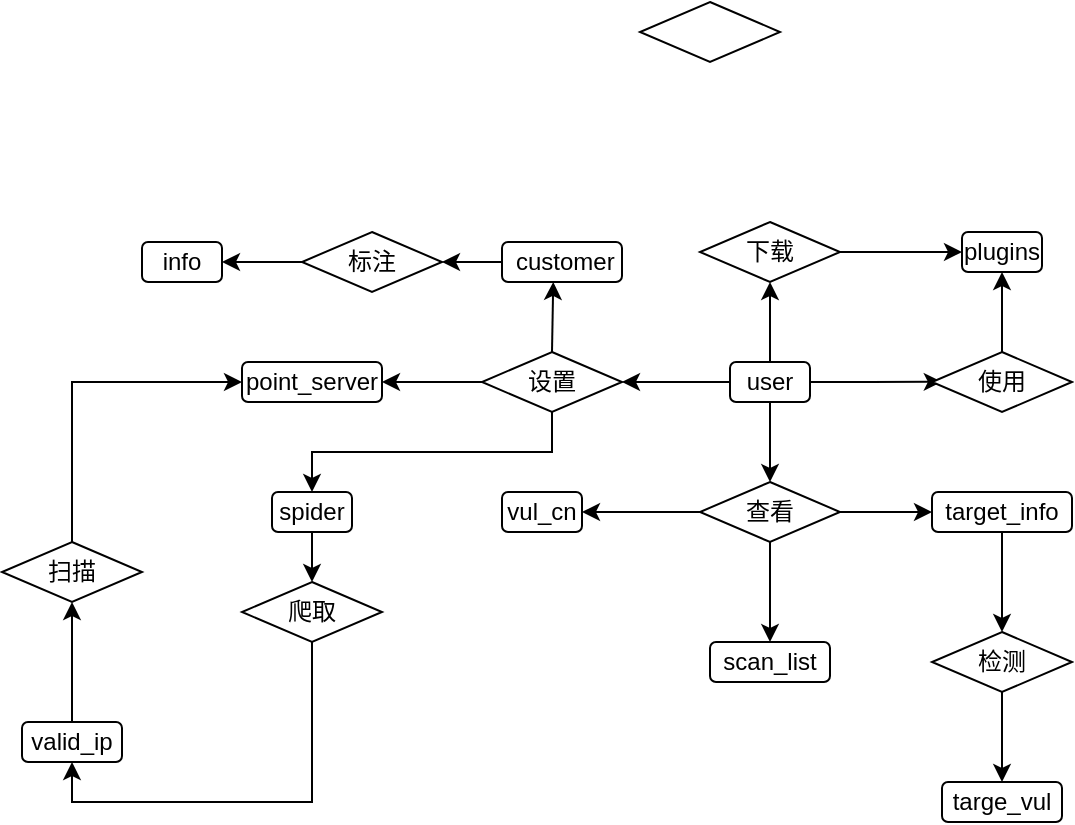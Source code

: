 <mxfile version="21.3.3" type="github" pages="3">
  <diagram name="第 1 页" id="pVZJuv3Ka7XM1kJRa0wD">
    <mxGraphModel dx="659" dy="445" grid="1" gridSize="10" guides="1" tooltips="1" connect="1" arrows="1" fold="1" page="1" pageScale="1" pageWidth="827" pageHeight="1169" math="0" shadow="0">
      <root>
        <mxCell id="0" />
        <mxCell id="1" parent="0" />
        <mxCell id="-Thjk9tRtfn8-T-KHaG7-41" style="edgeStyle=orthogonalEdgeStyle;rounded=0;orthogonalLoop=1;jettySize=auto;html=1;entryX=1;entryY=0.5;entryDx=0;entryDy=0;" edge="1" parent="1" source="rMOOmkXwh5YT_kWFGMW9-4" target="-Thjk9tRtfn8-T-KHaG7-34">
          <mxGeometry relative="1" as="geometry" />
        </mxCell>
        <mxCell id="rMOOmkXwh5YT_kWFGMW9-4" value="&amp;nbsp;customer" style="rounded=1;whiteSpace=wrap;html=1;" parent="1" vertex="1">
          <mxGeometry x="300" y="170" width="60" height="20" as="geometry" />
        </mxCell>
        <mxCell id="-Thjk9tRtfn8-T-KHaG7-20" style="edgeStyle=orthogonalEdgeStyle;rounded=0;orthogonalLoop=1;jettySize=auto;html=1;entryX=1;entryY=0.5;entryDx=0;entryDy=0;" edge="1" parent="1" source="rMOOmkXwh5YT_kWFGMW9-5" target="-Thjk9tRtfn8-T-KHaG7-16">
          <mxGeometry relative="1" as="geometry" />
        </mxCell>
        <mxCell id="-Thjk9tRtfn8-T-KHaG7-23" style="edgeStyle=orthogonalEdgeStyle;rounded=0;orthogonalLoop=1;jettySize=auto;html=1;entryX=0.5;entryY=0;entryDx=0;entryDy=0;" edge="1" parent="1" source="rMOOmkXwh5YT_kWFGMW9-5" target="-Thjk9tRtfn8-T-KHaG7-19">
          <mxGeometry relative="1" as="geometry" />
        </mxCell>
        <mxCell id="-Thjk9tRtfn8-T-KHaG7-37" style="edgeStyle=orthogonalEdgeStyle;rounded=0;orthogonalLoop=1;jettySize=auto;html=1;exitX=0.5;exitY=0;exitDx=0;exitDy=0;entryX=0.5;entryY=1;entryDx=0;entryDy=0;" edge="1" parent="1" source="rMOOmkXwh5YT_kWFGMW9-5" target="-Thjk9tRtfn8-T-KHaG7-18">
          <mxGeometry relative="1" as="geometry" />
        </mxCell>
        <mxCell id="-Thjk9tRtfn8-T-KHaG7-51" style="edgeStyle=orthogonalEdgeStyle;rounded=0;orthogonalLoop=1;jettySize=auto;html=1;exitX=1;exitY=0.5;exitDx=0;exitDy=0;entryX=0.07;entryY=0.497;entryDx=0;entryDy=0;entryPerimeter=0;" edge="1" parent="1" source="rMOOmkXwh5YT_kWFGMW9-5" target="-Thjk9tRtfn8-T-KHaG7-44">
          <mxGeometry relative="1" as="geometry" />
        </mxCell>
        <mxCell id="rMOOmkXwh5YT_kWFGMW9-5" value="user" style="rounded=1;whiteSpace=wrap;html=1;" parent="1" vertex="1">
          <mxGeometry x="414" y="230" width="40" height="20" as="geometry" />
        </mxCell>
        <mxCell id="-Thjk9tRtfn8-T-KHaG7-2" value="vul_cn" style="rounded=1;whiteSpace=wrap;html=1;" vertex="1" parent="1">
          <mxGeometry x="300" y="295" width="40" height="20" as="geometry" />
        </mxCell>
        <mxCell id="-Thjk9tRtfn8-T-KHaG7-49" style="edgeStyle=orthogonalEdgeStyle;rounded=0;orthogonalLoop=1;jettySize=auto;html=1;exitX=0.5;exitY=0;exitDx=0;exitDy=0;" edge="1" parent="1" source="-Thjk9tRtfn8-T-KHaG7-3" target="-Thjk9tRtfn8-T-KHaG7-45">
          <mxGeometry relative="1" as="geometry" />
        </mxCell>
        <mxCell id="-Thjk9tRtfn8-T-KHaG7-3" value="valid_ip" style="rounded=1;whiteSpace=wrap;html=1;" vertex="1" parent="1">
          <mxGeometry x="60" y="410" width="50" height="20" as="geometry" />
        </mxCell>
        <mxCell id="-Thjk9tRtfn8-T-KHaG7-4" value="targe_vul" style="rounded=1;whiteSpace=wrap;html=1;" vertex="1" parent="1">
          <mxGeometry x="520" y="440" width="60" height="20" as="geometry" />
        </mxCell>
        <mxCell id="-Thjk9tRtfn8-T-KHaG7-5" value="scan_list" style="rounded=1;whiteSpace=wrap;html=1;" vertex="1" parent="1">
          <mxGeometry x="404" y="370" width="60" height="20" as="geometry" />
        </mxCell>
        <mxCell id="-Thjk9tRtfn8-T-KHaG7-6" value="point_server" style="rounded=1;whiteSpace=wrap;html=1;" vertex="1" parent="1">
          <mxGeometry x="170" y="230" width="70" height="20" as="geometry" />
        </mxCell>
        <mxCell id="-Thjk9tRtfn8-T-KHaG7-7" value="plugins" style="rounded=1;whiteSpace=wrap;html=1;" vertex="1" parent="1">
          <mxGeometry x="530" y="165" width="40" height="20" as="geometry" />
        </mxCell>
        <mxCell id="-Thjk9tRtfn8-T-KHaG7-8" value="info" style="rounded=1;whiteSpace=wrap;html=1;" vertex="1" parent="1">
          <mxGeometry x="120" y="170" width="40" height="20" as="geometry" />
        </mxCell>
        <mxCell id="-Thjk9tRtfn8-T-KHaG7-39" style="edgeStyle=orthogonalEdgeStyle;rounded=0;orthogonalLoop=1;jettySize=auto;html=1;entryX=0.5;entryY=0;entryDx=0;entryDy=0;" edge="1" parent="1" source="-Thjk9tRtfn8-T-KHaG7-11" target="-Thjk9tRtfn8-T-KHaG7-35">
          <mxGeometry relative="1" as="geometry" />
        </mxCell>
        <mxCell id="-Thjk9tRtfn8-T-KHaG7-11" value="target_info" style="rounded=1;whiteSpace=wrap;html=1;" vertex="1" parent="1">
          <mxGeometry x="515" y="295" width="70" height="20" as="geometry" />
        </mxCell>
        <mxCell id="-Thjk9tRtfn8-T-KHaG7-47" style="edgeStyle=orthogonalEdgeStyle;rounded=0;orthogonalLoop=1;jettySize=auto;html=1;exitX=0.5;exitY=1;exitDx=0;exitDy=0;entryX=0.5;entryY=0;entryDx=0;entryDy=0;" edge="1" parent="1" source="-Thjk9tRtfn8-T-KHaG7-12" target="-Thjk9tRtfn8-T-KHaG7-46">
          <mxGeometry relative="1" as="geometry" />
        </mxCell>
        <mxCell id="-Thjk9tRtfn8-T-KHaG7-12" value="spider" style="rounded=1;whiteSpace=wrap;html=1;" vertex="1" parent="1">
          <mxGeometry x="185" y="295" width="40" height="20" as="geometry" />
        </mxCell>
        <mxCell id="-Thjk9tRtfn8-T-KHaG7-26" style="edgeStyle=orthogonalEdgeStyle;rounded=0;orthogonalLoop=1;jettySize=auto;html=1;exitX=0.5;exitY=0;exitDx=0;exitDy=0;entryX=0.427;entryY=0.998;entryDx=0;entryDy=0;entryPerimeter=0;" edge="1" parent="1" source="-Thjk9tRtfn8-T-KHaG7-16" target="rMOOmkXwh5YT_kWFGMW9-4">
          <mxGeometry relative="1" as="geometry" />
        </mxCell>
        <mxCell id="-Thjk9tRtfn8-T-KHaG7-30" style="edgeStyle=orthogonalEdgeStyle;rounded=0;orthogonalLoop=1;jettySize=auto;html=1;exitX=0;exitY=0.5;exitDx=0;exitDy=0;entryX=1;entryY=0.5;entryDx=0;entryDy=0;" edge="1" parent="1" source="-Thjk9tRtfn8-T-KHaG7-16" target="-Thjk9tRtfn8-T-KHaG7-6">
          <mxGeometry relative="1" as="geometry" />
        </mxCell>
        <mxCell id="-Thjk9tRtfn8-T-KHaG7-43" style="edgeStyle=orthogonalEdgeStyle;rounded=0;orthogonalLoop=1;jettySize=auto;html=1;exitX=0.5;exitY=1;exitDx=0;exitDy=0;entryX=0.5;entryY=0;entryDx=0;entryDy=0;" edge="1" parent="1" source="-Thjk9tRtfn8-T-KHaG7-16" target="-Thjk9tRtfn8-T-KHaG7-12">
          <mxGeometry relative="1" as="geometry" />
        </mxCell>
        <mxCell id="-Thjk9tRtfn8-T-KHaG7-16" value="设置" style="rhombus;whiteSpace=wrap;html=1;" vertex="1" parent="1">
          <mxGeometry x="290" y="225" width="70" height="30" as="geometry" />
        </mxCell>
        <mxCell id="-Thjk9tRtfn8-T-KHaG7-17" value="" style="rhombus;whiteSpace=wrap;html=1;" vertex="1" parent="1">
          <mxGeometry x="369" y="50" width="70" height="30" as="geometry" />
        </mxCell>
        <mxCell id="-Thjk9tRtfn8-T-KHaG7-38" style="edgeStyle=orthogonalEdgeStyle;rounded=0;orthogonalLoop=1;jettySize=auto;html=1;exitX=1;exitY=0.5;exitDx=0;exitDy=0;entryX=0;entryY=0.5;entryDx=0;entryDy=0;" edge="1" parent="1" source="-Thjk9tRtfn8-T-KHaG7-18" target="-Thjk9tRtfn8-T-KHaG7-7">
          <mxGeometry relative="1" as="geometry" />
        </mxCell>
        <mxCell id="-Thjk9tRtfn8-T-KHaG7-18" value="下载" style="rhombus;whiteSpace=wrap;html=1;" vertex="1" parent="1">
          <mxGeometry x="399" y="160" width="70" height="30" as="geometry" />
        </mxCell>
        <mxCell id="-Thjk9tRtfn8-T-KHaG7-24" style="edgeStyle=orthogonalEdgeStyle;rounded=0;orthogonalLoop=1;jettySize=auto;html=1;entryX=1;entryY=0.5;entryDx=0;entryDy=0;" edge="1" parent="1" source="-Thjk9tRtfn8-T-KHaG7-19" target="-Thjk9tRtfn8-T-KHaG7-2">
          <mxGeometry relative="1" as="geometry" />
        </mxCell>
        <mxCell id="-Thjk9tRtfn8-T-KHaG7-28" style="edgeStyle=orthogonalEdgeStyle;rounded=0;orthogonalLoop=1;jettySize=auto;html=1;exitX=0.5;exitY=1;exitDx=0;exitDy=0;" edge="1" parent="1" source="-Thjk9tRtfn8-T-KHaG7-19" target="-Thjk9tRtfn8-T-KHaG7-5">
          <mxGeometry relative="1" as="geometry" />
        </mxCell>
        <mxCell id="-Thjk9tRtfn8-T-KHaG7-32" style="edgeStyle=orthogonalEdgeStyle;rounded=0;orthogonalLoop=1;jettySize=auto;html=1;exitX=1;exitY=0.5;exitDx=0;exitDy=0;entryX=0;entryY=0.5;entryDx=0;entryDy=0;" edge="1" parent="1" source="-Thjk9tRtfn8-T-KHaG7-19" target="-Thjk9tRtfn8-T-KHaG7-11">
          <mxGeometry relative="1" as="geometry" />
        </mxCell>
        <mxCell id="-Thjk9tRtfn8-T-KHaG7-19" value="查看" style="rhombus;whiteSpace=wrap;html=1;" vertex="1" parent="1">
          <mxGeometry x="399" y="290" width="70" height="30" as="geometry" />
        </mxCell>
        <mxCell id="-Thjk9tRtfn8-T-KHaG7-42" style="edgeStyle=orthogonalEdgeStyle;rounded=0;orthogonalLoop=1;jettySize=auto;html=1;exitX=0;exitY=0.5;exitDx=0;exitDy=0;entryX=1;entryY=0.5;entryDx=0;entryDy=0;" edge="1" parent="1" source="-Thjk9tRtfn8-T-KHaG7-34" target="-Thjk9tRtfn8-T-KHaG7-8">
          <mxGeometry relative="1" as="geometry" />
        </mxCell>
        <mxCell id="-Thjk9tRtfn8-T-KHaG7-34" value="标注" style="rhombus;whiteSpace=wrap;html=1;" vertex="1" parent="1">
          <mxGeometry x="200" y="165" width="70" height="30" as="geometry" />
        </mxCell>
        <mxCell id="-Thjk9tRtfn8-T-KHaG7-40" style="edgeStyle=orthogonalEdgeStyle;rounded=0;orthogonalLoop=1;jettySize=auto;html=1;exitX=0.5;exitY=1;exitDx=0;exitDy=0;" edge="1" parent="1" source="-Thjk9tRtfn8-T-KHaG7-35" target="-Thjk9tRtfn8-T-KHaG7-4">
          <mxGeometry relative="1" as="geometry" />
        </mxCell>
        <mxCell id="-Thjk9tRtfn8-T-KHaG7-35" value="检测" style="rhombus;whiteSpace=wrap;html=1;" vertex="1" parent="1">
          <mxGeometry x="515" y="365" width="70" height="30" as="geometry" />
        </mxCell>
        <mxCell id="-Thjk9tRtfn8-T-KHaG7-52" style="edgeStyle=orthogonalEdgeStyle;rounded=0;orthogonalLoop=1;jettySize=auto;html=1;exitX=0.5;exitY=0;exitDx=0;exitDy=0;entryX=0.5;entryY=1;entryDx=0;entryDy=0;" edge="1" parent="1" source="-Thjk9tRtfn8-T-KHaG7-44" target="-Thjk9tRtfn8-T-KHaG7-7">
          <mxGeometry relative="1" as="geometry" />
        </mxCell>
        <mxCell id="-Thjk9tRtfn8-T-KHaG7-44" value="使用" style="rhombus;whiteSpace=wrap;html=1;" vertex="1" parent="1">
          <mxGeometry x="515" y="225" width="70" height="30" as="geometry" />
        </mxCell>
        <mxCell id="-Thjk9tRtfn8-T-KHaG7-50" style="edgeStyle=orthogonalEdgeStyle;rounded=0;orthogonalLoop=1;jettySize=auto;html=1;exitX=0.5;exitY=0;exitDx=0;exitDy=0;entryX=0;entryY=0.5;entryDx=0;entryDy=0;" edge="1" parent="1" source="-Thjk9tRtfn8-T-KHaG7-45" target="-Thjk9tRtfn8-T-KHaG7-6">
          <mxGeometry relative="1" as="geometry" />
        </mxCell>
        <mxCell id="-Thjk9tRtfn8-T-KHaG7-45" value="扫描" style="rhombus;whiteSpace=wrap;html=1;" vertex="1" parent="1">
          <mxGeometry x="50" y="320" width="70" height="30" as="geometry" />
        </mxCell>
        <mxCell id="-Thjk9tRtfn8-T-KHaG7-48" style="edgeStyle=orthogonalEdgeStyle;rounded=0;orthogonalLoop=1;jettySize=auto;html=1;exitX=0.5;exitY=1;exitDx=0;exitDy=0;entryX=0.5;entryY=1;entryDx=0;entryDy=0;" edge="1" parent="1" source="-Thjk9tRtfn8-T-KHaG7-46" target="-Thjk9tRtfn8-T-KHaG7-3">
          <mxGeometry relative="1" as="geometry" />
        </mxCell>
        <mxCell id="-Thjk9tRtfn8-T-KHaG7-46" value="爬取" style="rhombus;whiteSpace=wrap;html=1;" vertex="1" parent="1">
          <mxGeometry x="170" y="340" width="70" height="30" as="geometry" />
        </mxCell>
      </root>
    </mxGraphModel>
  </diagram>
  <diagram id="6eR2d5tgkJCduq2Sc162" name="第 2 页">
    <mxGraphModel dx="955" dy="645" grid="1" gridSize="10" guides="1" tooltips="1" connect="1" arrows="1" fold="1" page="1" pageScale="1" pageWidth="827" pageHeight="1169" math="0" shadow="0">
      <root>
        <mxCell id="0" />
        <mxCell id="1" parent="0" />
      </root>
    </mxGraphModel>
  </diagram>
  <diagram id="kaYhOa1MgPfI59nkREpa" name="第 3 页">
    <mxGraphModel dx="955" dy="645" grid="1" gridSize="10" guides="1" tooltips="1" connect="1" arrows="1" fold="1" page="1" pageScale="1" pageWidth="827" pageHeight="1169" math="0" shadow="0">
      <root>
        <mxCell id="0" />
        <mxCell id="1" parent="0" />
      </root>
    </mxGraphModel>
  </diagram>
</mxfile>
